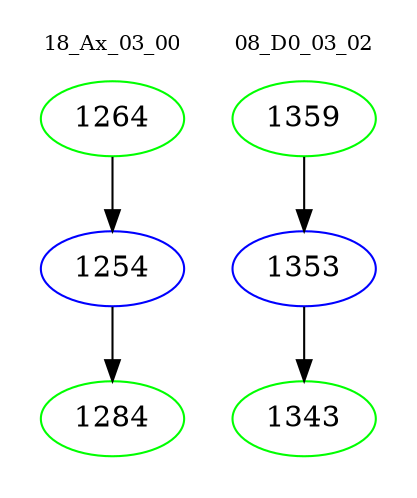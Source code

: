 digraph{
subgraph cluster_0 {
color = white
label = "18_Ax_03_00";
fontsize=10;
T0_1264 [label="1264", color="green"]
T0_1264 -> T0_1254 [color="black"]
T0_1254 [label="1254", color="blue"]
T0_1254 -> T0_1284 [color="black"]
T0_1284 [label="1284", color="green"]
}
subgraph cluster_1 {
color = white
label = "08_D0_03_02";
fontsize=10;
T1_1359 [label="1359", color="green"]
T1_1359 -> T1_1353 [color="black"]
T1_1353 [label="1353", color="blue"]
T1_1353 -> T1_1343 [color="black"]
T1_1343 [label="1343", color="green"]
}
}
